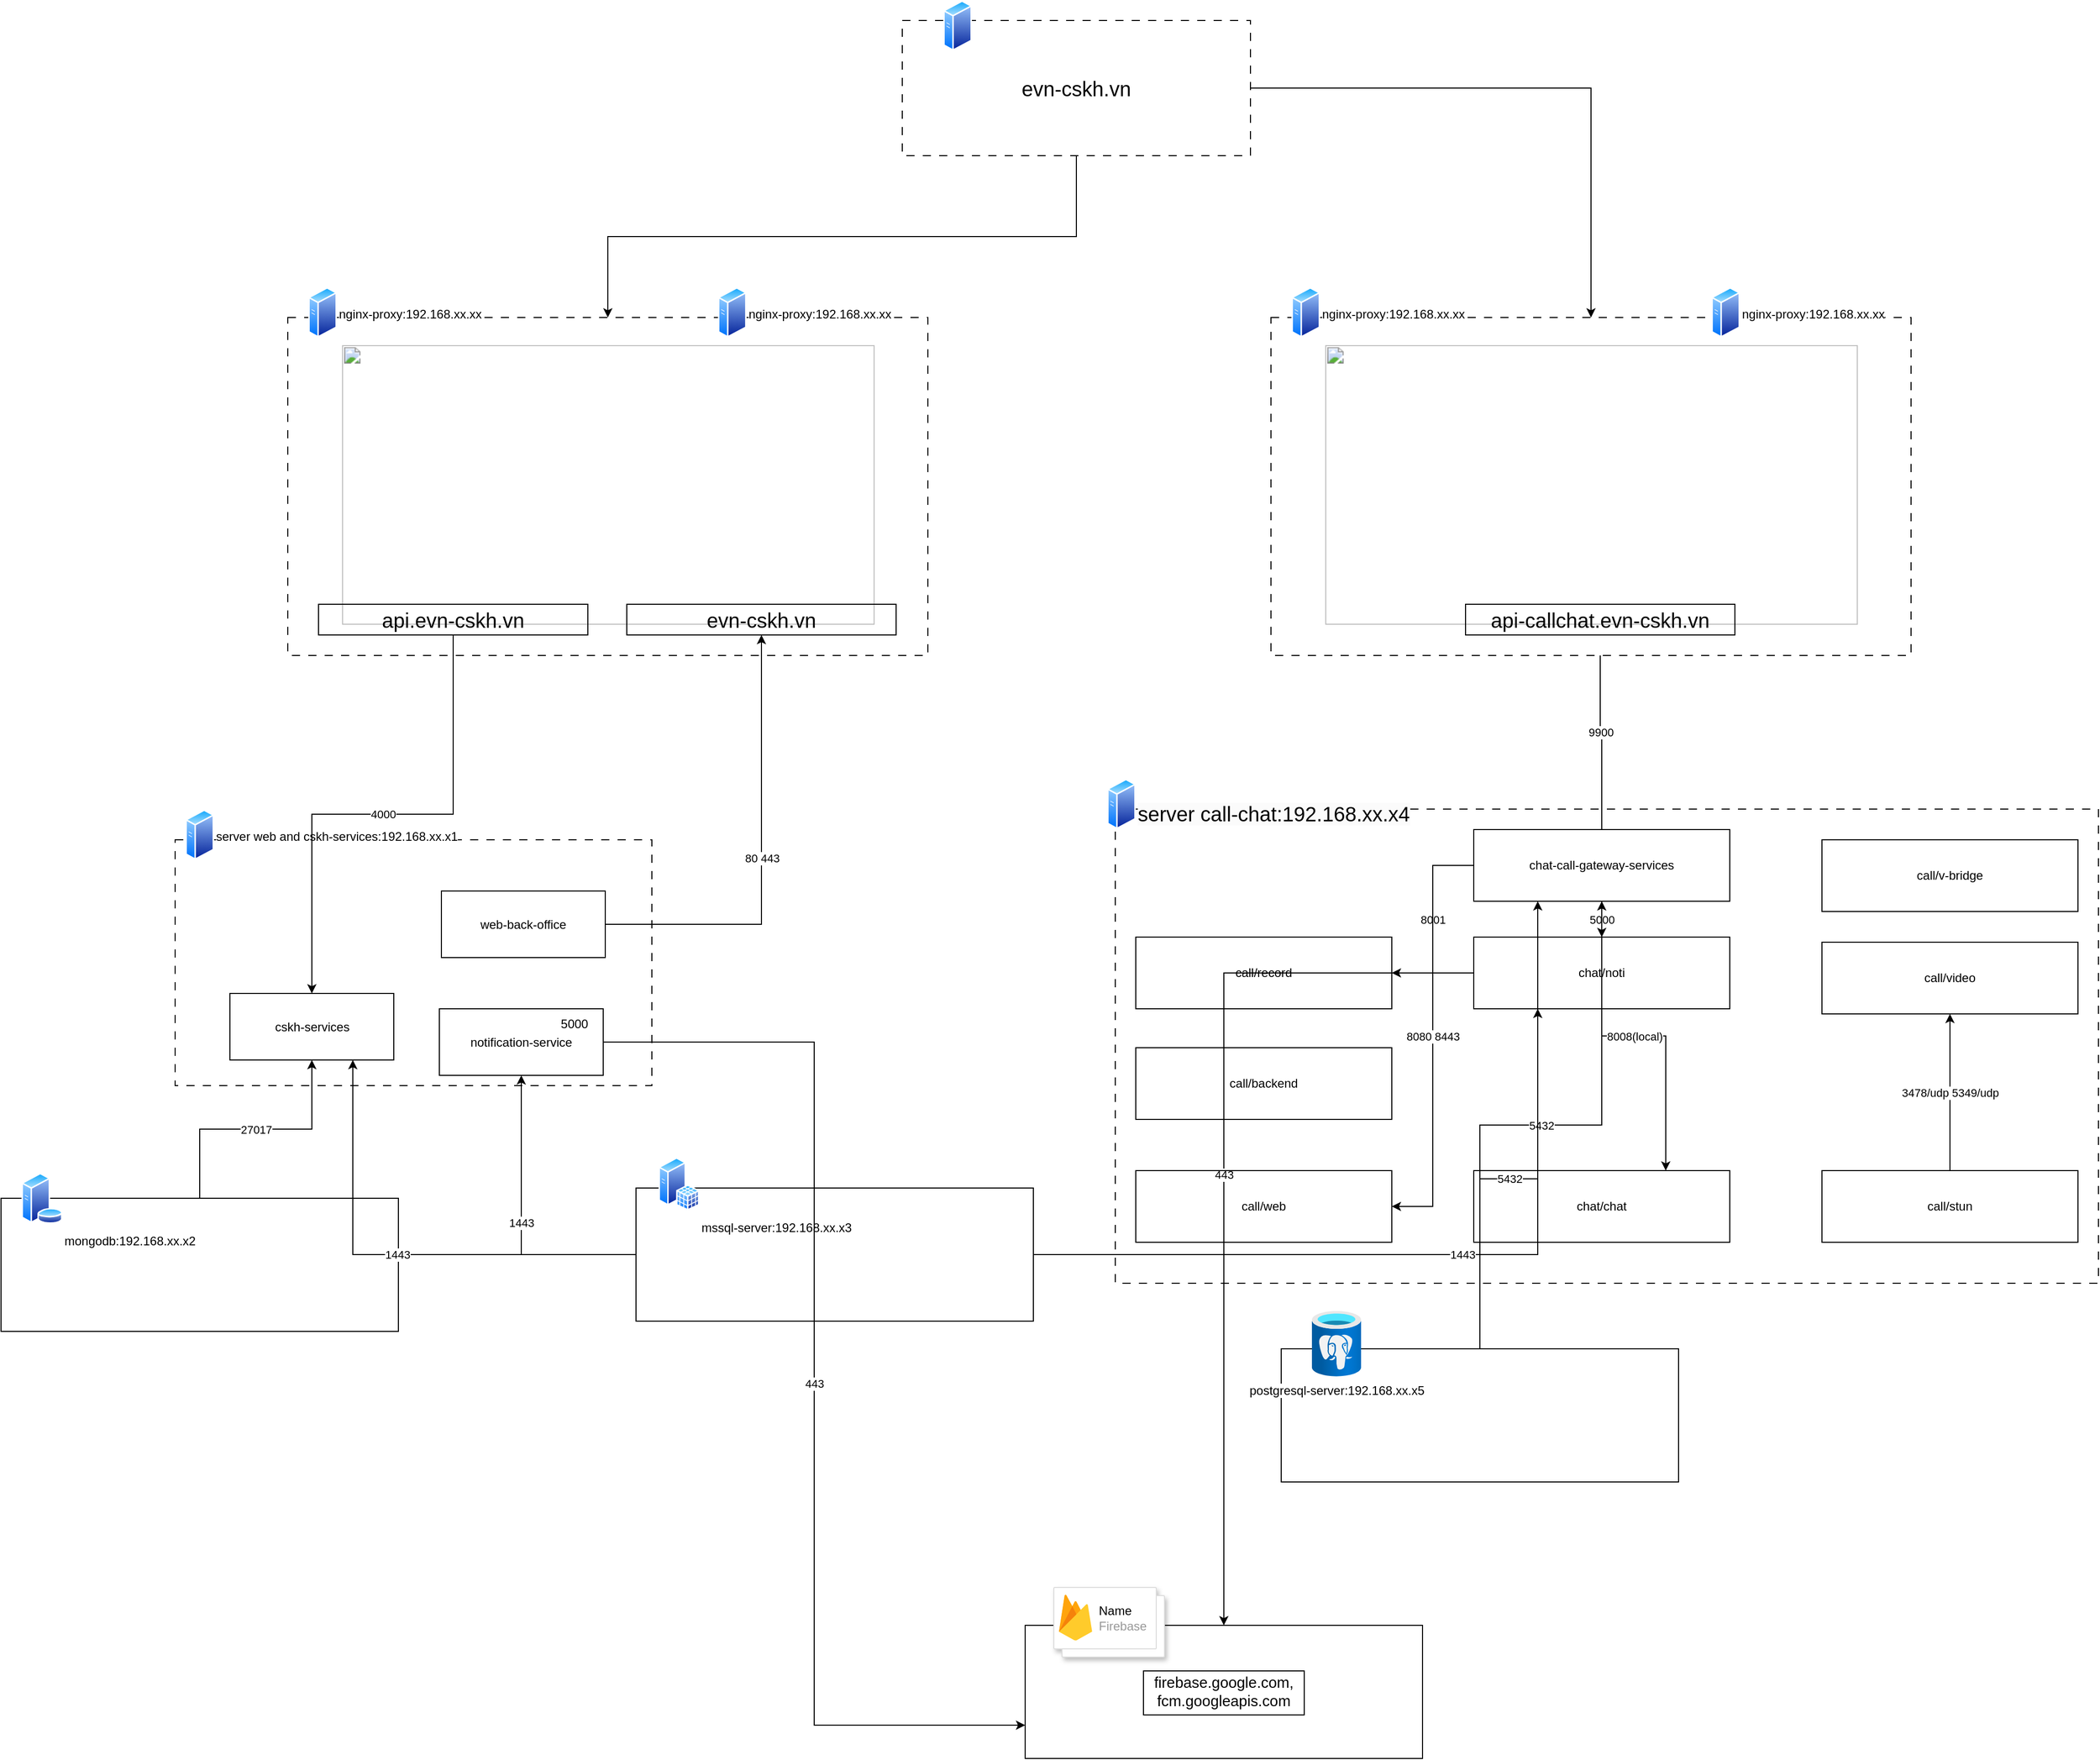 <mxfile version="22.1.7" type="github">
  <diagram name="Trang-1" id="dq9l8l6au6h9szgYK-dR">
    <mxGraphModel dx="1500" dy="809" grid="1" gridSize="10" guides="1" tooltips="1" connect="1" arrows="1" fold="1" page="1" pageScale="1" pageWidth="3300" pageHeight="4681" math="0" shadow="0">
      <root>
        <mxCell id="0" />
        <mxCell id="1" parent="0" />
        <mxCell id="DsaZjd4GyhEWa_nOk9mJ-148" style="edgeStyle=orthogonalEdgeStyle;rounded=0;orthogonalLoop=1;jettySize=auto;html=1;entryX=0.5;entryY=0;entryDx=0;entryDy=0;" edge="1" parent="1" source="DsaZjd4GyhEWa_nOk9mJ-5" target="DsaZjd4GyhEWa_nOk9mJ-136">
          <mxGeometry relative="1" as="geometry" />
        </mxCell>
        <mxCell id="DsaZjd4GyhEWa_nOk9mJ-149" style="edgeStyle=orthogonalEdgeStyle;rounded=0;orthogonalLoop=1;jettySize=auto;html=1;entryX=0.5;entryY=0;entryDx=0;entryDy=0;" edge="1" parent="1" source="DsaZjd4GyhEWa_nOk9mJ-5" target="DsaZjd4GyhEWa_nOk9mJ-129">
          <mxGeometry relative="1" as="geometry" />
        </mxCell>
        <mxCell id="DsaZjd4GyhEWa_nOk9mJ-5" value="&lt;span style=&quot;font-size: 20px;&quot;&gt;evn-cskh.vn&lt;/span&gt;" style="rounded=0;whiteSpace=wrap;html=1;strokeColor=default;dashed=1;dashPattern=8 8;" vertex="1" parent="1">
          <mxGeometry x="1680" y="190" width="340" height="132" as="geometry" />
        </mxCell>
        <mxCell id="DsaZjd4GyhEWa_nOk9mJ-6" value="" style="image;aspect=fixed;perimeter=ellipsePerimeter;html=1;align=center;shadow=0;dashed=0;spacingTop=3;image=img/lib/active_directory/generic_server.svg;" vertex="1" parent="1">
          <mxGeometry x="1720" y="170" width="28.0" height="50" as="geometry" />
        </mxCell>
        <mxCell id="DsaZjd4GyhEWa_nOk9mJ-25" value="" style="rounded=0;whiteSpace=wrap;html=1;dashed=1;dashPattern=8 8;" vertex="1" parent="1">
          <mxGeometry x="970" y="990" width="465.5" height="240" as="geometry" />
        </mxCell>
        <mxCell id="DsaZjd4GyhEWa_nOk9mJ-26" value="server web and cskh-services:192.168.xx.x1" style="image;aspect=fixed;perimeter=ellipsePerimeter;html=1;align=left;shadow=0;dashed=0;spacingTop=3;image=img/lib/active_directory/generic_server.svg;labelPosition=right;verticalLabelPosition=middle;verticalAlign=middle;" vertex="1" parent="1">
          <mxGeometry x="980" y="960" width="28.0" height="50" as="geometry" />
        </mxCell>
        <mxCell id="DsaZjd4GyhEWa_nOk9mJ-101" value="27017" style="edgeStyle=orthogonalEdgeStyle;rounded=0;orthogonalLoop=1;jettySize=auto;html=1;" edge="1" parent="1" source="DsaZjd4GyhEWa_nOk9mJ-36" target="DsaZjd4GyhEWa_nOk9mJ-94">
          <mxGeometry relative="1" as="geometry" />
        </mxCell>
        <mxCell id="DsaZjd4GyhEWa_nOk9mJ-36" value="" style="rounded=0;whiteSpace=wrap;html=1;" vertex="1" parent="1">
          <mxGeometry x="800" y="1340" width="388" height="130" as="geometry" />
        </mxCell>
        <mxCell id="DsaZjd4GyhEWa_nOk9mJ-102" value="1443" style="edgeStyle=orthogonalEdgeStyle;rounded=0;orthogonalLoop=1;jettySize=auto;html=1;entryX=0.75;entryY=1;entryDx=0;entryDy=0;" edge="1" parent="1" source="DsaZjd4GyhEWa_nOk9mJ-39" target="DsaZjd4GyhEWa_nOk9mJ-94">
          <mxGeometry relative="1" as="geometry" />
        </mxCell>
        <mxCell id="DsaZjd4GyhEWa_nOk9mJ-141" value="1443" style="edgeStyle=orthogonalEdgeStyle;rounded=0;orthogonalLoop=1;jettySize=auto;html=1;entryX=0.5;entryY=1;entryDx=0;entryDy=0;" edge="1" parent="1" source="DsaZjd4GyhEWa_nOk9mJ-39" target="DsaZjd4GyhEWa_nOk9mJ-95">
          <mxGeometry relative="1" as="geometry" />
        </mxCell>
        <mxCell id="DsaZjd4GyhEWa_nOk9mJ-39" value="" style="rounded=0;whiteSpace=wrap;html=1;" vertex="1" parent="1">
          <mxGeometry x="1420" y="1330" width="388" height="130" as="geometry" />
        </mxCell>
        <mxCell id="DsaZjd4GyhEWa_nOk9mJ-62" value="mssql-server:192.168.xx.x3" style="image;aspect=fixed;perimeter=ellipsePerimeter;html=1;align=left;shadow=0;dashed=0;spacingTop=3;image=img/lib/active_directory/sql_server.svg;labelPosition=right;verticalLabelPosition=bottom;verticalAlign=top;imageBorder=none;" vertex="1" parent="1">
          <mxGeometry x="1442" y="1300" width="40" height="51.95" as="geometry" />
        </mxCell>
        <mxCell id="DsaZjd4GyhEWa_nOk9mJ-72" value="" style="rounded=0;whiteSpace=wrap;html=1;dashed=1;dashPattern=8 8;" vertex="1" parent="1">
          <mxGeometry x="1888" y="960" width="960" height="463" as="geometry" />
        </mxCell>
        <mxCell id="DsaZjd4GyhEWa_nOk9mJ-73" value="&lt;br&gt;&lt;span style=&quot;color: rgb(0, 0, 0); font-family: Helvetica; font-size: 20px; font-style: normal; font-variant-ligatures: normal; font-variant-caps: normal; font-weight: 400; letter-spacing: normal; orphans: 2; text-indent: 0px; text-transform: none; widows: 2; word-spacing: 0px; -webkit-text-stroke-width: 0px; background-color: rgb(251, 251, 251); text-decoration-thickness: initial; text-decoration-style: initial; text-decoration-color: initial; float: none; display: inline !important;&quot;&gt;server call-chat:192.168.xx.x4&lt;/span&gt;&lt;br&gt;" style="image;aspect=fixed;perimeter=ellipsePerimeter;html=1;align=left;shadow=0;dashed=0;spacingTop=3;image=img/lib/active_directory/generic_server.svg;labelPosition=right;verticalLabelPosition=middle;verticalAlign=middle;" vertex="1" parent="1">
          <mxGeometry x="1880" y="930" width="28.0" height="50" as="geometry" />
        </mxCell>
        <mxCell id="DsaZjd4GyhEWa_nOk9mJ-146" value="443" style="edgeStyle=orthogonalEdgeStyle;rounded=0;orthogonalLoop=1;jettySize=auto;html=1;" edge="1" parent="1" source="DsaZjd4GyhEWa_nOk9mJ-83" target="DsaZjd4GyhEWa_nOk9mJ-121">
          <mxGeometry relative="1" as="geometry" />
        </mxCell>
        <mxCell id="DsaZjd4GyhEWa_nOk9mJ-83" value="chat/noti" style="text;html=1;strokeColor=default;fillColor=none;align=center;verticalAlign=middle;whiteSpace=wrap;rounded=0;" vertex="1" parent="1">
          <mxGeometry x="2238" y="1085" width="250" height="70" as="geometry" />
        </mxCell>
        <mxCell id="DsaZjd4GyhEWa_nOk9mJ-84" value="call/record" style="text;html=1;strokeColor=default;fillColor=none;align=center;verticalAlign=middle;whiteSpace=wrap;rounded=0;" vertex="1" parent="1">
          <mxGeometry x="1908" y="1085" width="250" height="70" as="geometry" />
        </mxCell>
        <mxCell id="DsaZjd4GyhEWa_nOk9mJ-85" value="call/video" style="text;html=1;strokeColor=default;fillColor=none;align=center;verticalAlign=middle;whiteSpace=wrap;rounded=0;" vertex="1" parent="1">
          <mxGeometry x="2578" y="1090" width="250" height="70" as="geometry" />
        </mxCell>
        <mxCell id="DsaZjd4GyhEWa_nOk9mJ-86" value="call/backend" style="text;html=1;strokeColor=default;fillColor=none;align=center;verticalAlign=middle;whiteSpace=wrap;rounded=0;" vertex="1" parent="1">
          <mxGeometry x="1908" y="1193" width="250" height="70" as="geometry" />
        </mxCell>
        <mxCell id="DsaZjd4GyhEWa_nOk9mJ-88" value="call/web" style="text;html=1;strokeColor=default;fillColor=none;align=center;verticalAlign=middle;whiteSpace=wrap;rounded=0;" vertex="1" parent="1">
          <mxGeometry x="1908" y="1313" width="250" height="70" as="geometry" />
        </mxCell>
        <mxCell id="DsaZjd4GyhEWa_nOk9mJ-89" value="chat/chat" style="text;html=1;strokeColor=default;fillColor=none;align=center;verticalAlign=middle;whiteSpace=wrap;rounded=0;" vertex="1" parent="1">
          <mxGeometry x="2238" y="1313" width="250" height="70" as="geometry" />
        </mxCell>
        <mxCell id="DsaZjd4GyhEWa_nOk9mJ-115" value="3478/udp 5349/udp" style="edgeStyle=orthogonalEdgeStyle;rounded=0;orthogonalLoop=1;jettySize=auto;html=1;entryX=0.5;entryY=1;entryDx=0;entryDy=0;" edge="1" parent="1" source="DsaZjd4GyhEWa_nOk9mJ-90" target="DsaZjd4GyhEWa_nOk9mJ-85">
          <mxGeometry relative="1" as="geometry" />
        </mxCell>
        <mxCell id="DsaZjd4GyhEWa_nOk9mJ-90" value="call/stun" style="text;html=1;strokeColor=default;fillColor=none;align=center;verticalAlign=middle;whiteSpace=wrap;rounded=0;" vertex="1" parent="1">
          <mxGeometry x="2578" y="1313" width="250" height="70" as="geometry" />
        </mxCell>
        <mxCell id="DsaZjd4GyhEWa_nOk9mJ-106" value="9900" style="edgeStyle=orthogonalEdgeStyle;rounded=0;orthogonalLoop=1;jettySize=auto;html=1;entryX=0.5;entryY=1;entryDx=0;entryDy=0;exitX=0.5;exitY=0;exitDx=0;exitDy=0;" edge="1" parent="1" source="DsaZjd4GyhEWa_nOk9mJ-91" target="DsaZjd4GyhEWa_nOk9mJ-131">
          <mxGeometry relative="1" as="geometry" />
        </mxCell>
        <mxCell id="DsaZjd4GyhEWa_nOk9mJ-117" value="8008(local)" style="edgeStyle=orthogonalEdgeStyle;rounded=0;orthogonalLoop=1;jettySize=auto;html=1;entryX=0.75;entryY=0;entryDx=0;entryDy=0;" edge="1" parent="1" source="DsaZjd4GyhEWa_nOk9mJ-91" target="DsaZjd4GyhEWa_nOk9mJ-89">
          <mxGeometry relative="1" as="geometry" />
        </mxCell>
        <mxCell id="DsaZjd4GyhEWa_nOk9mJ-118" value="5000" style="edgeStyle=orthogonalEdgeStyle;rounded=0;orthogonalLoop=1;jettySize=auto;html=1;" edge="1" parent="1" source="DsaZjd4GyhEWa_nOk9mJ-91" target="DsaZjd4GyhEWa_nOk9mJ-83">
          <mxGeometry relative="1" as="geometry" />
        </mxCell>
        <mxCell id="DsaZjd4GyhEWa_nOk9mJ-119" value="8001" style="edgeStyle=orthogonalEdgeStyle;rounded=0;orthogonalLoop=1;jettySize=auto;html=1;entryX=1;entryY=0.5;entryDx=0;entryDy=0;" edge="1" parent="1" source="DsaZjd4GyhEWa_nOk9mJ-91" target="DsaZjd4GyhEWa_nOk9mJ-84">
          <mxGeometry relative="1" as="geometry" />
        </mxCell>
        <mxCell id="DsaZjd4GyhEWa_nOk9mJ-120" value="8080 8443" style="edgeStyle=orthogonalEdgeStyle;rounded=0;orthogonalLoop=1;jettySize=auto;html=1;entryX=1;entryY=0.5;entryDx=0;entryDy=0;" edge="1" parent="1" source="DsaZjd4GyhEWa_nOk9mJ-91" target="DsaZjd4GyhEWa_nOk9mJ-88">
          <mxGeometry relative="1" as="geometry" />
        </mxCell>
        <mxCell id="DsaZjd4GyhEWa_nOk9mJ-91" value="chat-call-gateway-services" style="text;html=1;strokeColor=default;fillColor=none;align=center;verticalAlign=middle;whiteSpace=wrap;rounded=0;" vertex="1" parent="1">
          <mxGeometry x="2238" y="980" width="250" height="70" as="geometry" />
        </mxCell>
        <mxCell id="DsaZjd4GyhEWa_nOk9mJ-92" value="call/v-bridge" style="text;html=1;strokeColor=default;fillColor=none;align=center;verticalAlign=middle;whiteSpace=wrap;rounded=0;" vertex="1" parent="1">
          <mxGeometry x="2578" y="990" width="250" height="70" as="geometry" />
        </mxCell>
        <mxCell id="DsaZjd4GyhEWa_nOk9mJ-93" value="web-back-office" style="text;html=1;strokeColor=default;fillColor=none;align=center;verticalAlign=middle;whiteSpace=wrap;rounded=0;" vertex="1" parent="1">
          <mxGeometry x="1230" y="1040" width="160" height="65" as="geometry" />
        </mxCell>
        <mxCell id="DsaZjd4GyhEWa_nOk9mJ-94" value="cskh-services" style="text;html=1;strokeColor=default;fillColor=none;align=center;verticalAlign=middle;whiteSpace=wrap;rounded=0;" vertex="1" parent="1">
          <mxGeometry x="1023.5" y="1140" width="160" height="65" as="geometry" />
        </mxCell>
        <mxCell id="DsaZjd4GyhEWa_nOk9mJ-147" value="443" style="edgeStyle=orthogonalEdgeStyle;rounded=0;orthogonalLoop=1;jettySize=auto;html=1;entryX=0;entryY=0.75;entryDx=0;entryDy=0;" edge="1" parent="1" source="DsaZjd4GyhEWa_nOk9mJ-95" target="DsaZjd4GyhEWa_nOk9mJ-121">
          <mxGeometry relative="1" as="geometry" />
        </mxCell>
        <mxCell id="DsaZjd4GyhEWa_nOk9mJ-95" value="notification-service" style="text;html=1;strokeColor=default;fillColor=none;align=center;verticalAlign=middle;whiteSpace=wrap;rounded=0;" vertex="1" parent="1">
          <mxGeometry x="1228" y="1155" width="160" height="65" as="geometry" />
        </mxCell>
        <mxCell id="DsaZjd4GyhEWa_nOk9mJ-60" value="mongodb:192.168.xx.x2" style="image;aspect=fixed;perimeter=ellipsePerimeter;html=1;align=left;shadow=0;dashed=0;spacingTop=3;image=img/lib/active_directory/database_server.svg;labelPosition=right;verticalLabelPosition=bottom;verticalAlign=top;labelBorderColor=none;fontSize=12;noLabel=0;portConstraintRotation=0;snapToPoint=0;container=1;fixDash=0;collapsible=0;metaEdit=0;backgroundOutline=0;autosize=0;fixedWidth=0;resizeWidth=0;treeFolding=0;treeMoving=0;enumerate=0;comic=0;flipH=0;flipV=0;direction=east;" vertex="1" parent="1">
          <mxGeometry x="820" y="1314.95" width="40" height="50" as="geometry" />
        </mxCell>
        <mxCell id="DsaZjd4GyhEWa_nOk9mJ-105" value="5000" style="text;html=1;strokeColor=none;fillColor=none;align=center;verticalAlign=middle;whiteSpace=wrap;rounded=0;" vertex="1" parent="1">
          <mxGeometry x="1330" y="1155" width="60" height="30" as="geometry" />
        </mxCell>
        <mxCell id="DsaZjd4GyhEWa_nOk9mJ-113" value="5432" style="edgeStyle=orthogonalEdgeStyle;rounded=0;orthogonalLoop=1;jettySize=auto;html=1;entryX=0.25;entryY=1;entryDx=0;entryDy=0;" edge="1" parent="1" source="DsaZjd4GyhEWa_nOk9mJ-109" target="DsaZjd4GyhEWa_nOk9mJ-83">
          <mxGeometry relative="1" as="geometry" />
        </mxCell>
        <mxCell id="DsaZjd4GyhEWa_nOk9mJ-114" value="5432" style="edgeStyle=orthogonalEdgeStyle;rounded=0;orthogonalLoop=1;jettySize=auto;html=1;entryX=0.5;entryY=1;entryDx=0;entryDy=0;" edge="1" parent="1" source="DsaZjd4GyhEWa_nOk9mJ-109" target="DsaZjd4GyhEWa_nOk9mJ-91">
          <mxGeometry relative="1" as="geometry" />
        </mxCell>
        <mxCell id="DsaZjd4GyhEWa_nOk9mJ-109" value="" style="rounded=0;whiteSpace=wrap;html=1;" vertex="1" parent="1">
          <mxGeometry x="2050" y="1487" width="388" height="130" as="geometry" />
        </mxCell>
        <mxCell id="DsaZjd4GyhEWa_nOk9mJ-111" value="postgresql-server:192.168.xx.x5" style="image;aspect=fixed;html=1;points=[];align=center;fontSize=12;image=img/lib/azure2/databases/Azure_Database_PostgreSQL_Server.svg;" vertex="1" parent="1">
          <mxGeometry x="2080" y="1450" width="48" height="64" as="geometry" />
        </mxCell>
        <mxCell id="DsaZjd4GyhEWa_nOk9mJ-121" value="&lt;div style=&quot;font-size: medium; text-align: start;&quot; data-ccp-timestamp=&quot;1702440388565&quot;&gt;&lt;table style=&quot;border-collapse: collapse; width: 119pt;&quot; width=&quot;158&quot;&gt;&lt;colgroup&gt;&lt;col style=&quot;width: 119pt;&quot; width=&quot;158&quot;&gt;&lt;/colgroup&gt;&lt;tbody&gt;&lt;tr style=&quot;height: 30pt;&quot; height=&quot;40&quot;&gt;&lt;td style=&quot;padding-top: 1px; padding-right: 1px; padding-left: 1px; font-size: 11pt; font-family: Calibri, sans-serif; vertical-align: middle; border: 0.5pt solid windowtext; text-align: center; width: 119pt; height: 30pt;&quot; class=&quot;xl22&quot; height=&quot;40&quot; width=&quot;158&quot;&gt;firebase.google.com,&lt;br&gt;fcm.googleapis.com&lt;/td&gt;&lt;/tr&gt;&lt;/tbody&gt;&lt;/table&gt;&lt;/div&gt;" style="rounded=0;whiteSpace=wrap;html=1;" vertex="1" parent="1">
          <mxGeometry x="1800" y="1757" width="388" height="130" as="geometry" />
        </mxCell>
        <mxCell id="DsaZjd4GyhEWa_nOk9mJ-123" value="" style="shape=mxgraph.gcp2.doubleRect;strokeColor=#dddddd;shadow=1;strokeWidth=1;" vertex="1" parent="1">
          <mxGeometry x="1828" y="1720" width="108" height="68" as="geometry" />
        </mxCell>
        <mxCell id="DsaZjd4GyhEWa_nOk9mJ-124" value="&lt;font color=&quot;#000000&quot;&gt;Name&lt;/font&gt;&lt;br&gt;Firebase" style="sketch=0;dashed=0;connectable=0;html=1;fillColor=#5184F3;strokeColor=none;shape=mxgraph.gcp2.firebase;part=1;labelPosition=right;verticalLabelPosition=middle;align=left;verticalAlign=middle;spacingLeft=5;fontColor=#999999;fontSize=12;" vertex="1" parent="DsaZjd4GyhEWa_nOk9mJ-123">
          <mxGeometry width="32.4" height="45" relative="1" as="geometry">
            <mxPoint x="5" y="7" as="offset" />
          </mxGeometry>
        </mxCell>
        <mxCell id="DsaZjd4GyhEWa_nOk9mJ-129" value="&lt;img height=&quot;273&quot; width=&quot;520&quot; src=&quot;https://www.logolynx.com/images/logolynx/36/365d798498d05456efb0e89133938543.png&quot;&gt;" style="rounded=0;whiteSpace=wrap;html=1;shadow=0;strokeWidth=1;glass=0;dashed=1;dashPattern=8 8;" vertex="1" parent="1">
          <mxGeometry x="2040" y="480" width="625" height="330" as="geometry" />
        </mxCell>
        <mxCell id="DsaZjd4GyhEWa_nOk9mJ-131" value="&lt;font style=&quot;font-size: 20px;&quot;&gt;api-callchat.evn-cskh.vn&lt;/font&gt;" style="text;html=1;strokeColor=default;fillColor=none;align=center;verticalAlign=middle;whiteSpace=wrap;rounded=0;" vertex="1" parent="1">
          <mxGeometry x="2230" y="760" width="263" height="30" as="geometry" />
        </mxCell>
        <mxCell id="DsaZjd4GyhEWa_nOk9mJ-132" value="nginx-proxy:192.168.xx.xx" style="image;aspect=fixed;perimeter=ellipsePerimeter;html=1;align=left;shadow=0;dashed=0;spacingTop=3;image=img/lib/active_directory/generic_server.svg;labelPosition=right;verticalLabelPosition=middle;verticalAlign=middle;" vertex="1" parent="1">
          <mxGeometry x="2060" y="450" width="28.0" height="50" as="geometry" />
        </mxCell>
        <mxCell id="DsaZjd4GyhEWa_nOk9mJ-136" value="&lt;img height=&quot;273&quot; width=&quot;520&quot; src=&quot;https://www.logolynx.com/images/logolynx/36/365d798498d05456efb0e89133938543.png&quot;&gt;" style="rounded=0;whiteSpace=wrap;html=1;shadow=0;strokeWidth=1;glass=0;dashed=1;dashPattern=8 8;" vertex="1" parent="1">
          <mxGeometry x="1080" y="480" width="625" height="330" as="geometry" />
        </mxCell>
        <mxCell id="DsaZjd4GyhEWa_nOk9mJ-138" value="nginx-proxy:192.168.xx.xx" style="image;aspect=fixed;perimeter=ellipsePerimeter;html=1;align=left;shadow=0;dashed=0;spacingTop=3;image=img/lib/active_directory/generic_server.svg;labelPosition=right;verticalLabelPosition=middle;verticalAlign=middle;" vertex="1" parent="1">
          <mxGeometry x="1100" y="450" width="28.0" height="50" as="geometry" />
        </mxCell>
        <mxCell id="DsaZjd4GyhEWa_nOk9mJ-14" value="&lt;font style=&quot;font-size: 20px;&quot;&gt;evn-cskh.vn&lt;/font&gt;" style="text;html=1;strokeColor=default;fillColor=none;align=center;verticalAlign=middle;whiteSpace=wrap;rounded=0;" vertex="1" parent="1">
          <mxGeometry x="1411" y="760" width="263" height="30" as="geometry" />
        </mxCell>
        <mxCell id="DsaZjd4GyhEWa_nOk9mJ-104" value="80 443" style="edgeStyle=orthogonalEdgeStyle;rounded=0;orthogonalLoop=1;jettySize=auto;html=1;entryX=0.5;entryY=1;entryDx=0;entryDy=0;" edge="1" parent="1" source="DsaZjd4GyhEWa_nOk9mJ-93" target="DsaZjd4GyhEWa_nOk9mJ-14">
          <mxGeometry relative="1" as="geometry" />
        </mxCell>
        <mxCell id="DsaZjd4GyhEWa_nOk9mJ-8" value="&lt;font style=&quot;font-size: 20px;&quot;&gt;api.evn-cskh.vn&lt;/font&gt;" style="text;html=1;strokeColor=default;fillColor=none;align=center;verticalAlign=middle;whiteSpace=wrap;rounded=0;" vertex="1" parent="1">
          <mxGeometry x="1110" y="760" width="263" height="30" as="geometry" />
        </mxCell>
        <mxCell id="DsaZjd4GyhEWa_nOk9mJ-96" value="4000" style="edgeStyle=orthogonalEdgeStyle;rounded=0;orthogonalLoop=1;jettySize=auto;html=1;entryX=0.5;entryY=0;entryDx=0;entryDy=0;" edge="1" parent="1" source="DsaZjd4GyhEWa_nOk9mJ-8" target="DsaZjd4GyhEWa_nOk9mJ-94">
          <mxGeometry relative="1" as="geometry" />
        </mxCell>
        <mxCell id="DsaZjd4GyhEWa_nOk9mJ-139" value="nginx-proxy:192.168.xx.xx" style="image;aspect=fixed;perimeter=ellipsePerimeter;html=1;align=left;shadow=0;dashed=0;spacingTop=3;image=img/lib/active_directory/generic_server.svg;labelPosition=right;verticalLabelPosition=middle;verticalAlign=middle;" vertex="1" parent="1">
          <mxGeometry x="1500" y="450" width="28.0" height="50" as="geometry" />
        </mxCell>
        <mxCell id="DsaZjd4GyhEWa_nOk9mJ-140" value="nginx-proxy:192.168.xx.xx" style="image;aspect=fixed;perimeter=ellipsePerimeter;html=1;align=left;shadow=0;dashed=0;spacingTop=3;image=img/lib/active_directory/generic_server.svg;labelPosition=right;verticalLabelPosition=middle;verticalAlign=middle;" vertex="1" parent="1">
          <mxGeometry x="2470" y="450" width="28.0" height="50" as="geometry" />
        </mxCell>
        <mxCell id="DsaZjd4GyhEWa_nOk9mJ-142" value="1443" style="edgeStyle=orthogonalEdgeStyle;rounded=0;orthogonalLoop=1;jettySize=auto;html=1;entryX=0.25;entryY=1;entryDx=0;entryDy=0;" edge="1" parent="1" source="DsaZjd4GyhEWa_nOk9mJ-39" target="DsaZjd4GyhEWa_nOk9mJ-91">
          <mxGeometry relative="1" as="geometry" />
        </mxCell>
      </root>
    </mxGraphModel>
  </diagram>
</mxfile>
